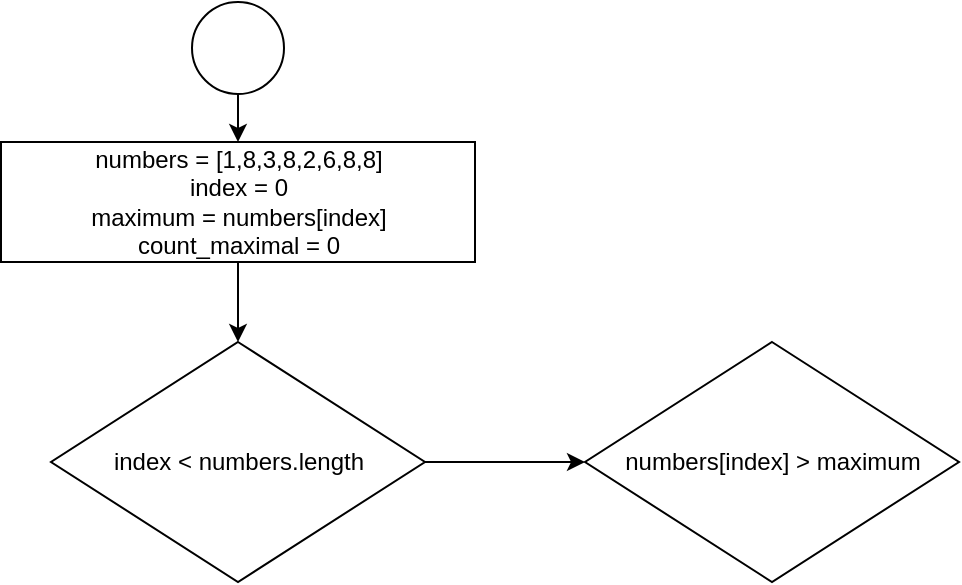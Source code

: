 <mxfile version="20.2.4" type="github">
  <diagram id="dywHlymTwKwzWPGsu9RK" name="Page-1">
    <mxGraphModel dx="946" dy="556" grid="1" gridSize="10" guides="1" tooltips="1" connect="1" arrows="1" fold="1" page="1" pageScale="1" pageWidth="827" pageHeight="1169" math="0" shadow="0">
      <root>
        <mxCell id="0" />
        <mxCell id="1" parent="0" />
        <mxCell id="pqvb9WANlRPgFnTCZOcP-5" value="" style="edgeStyle=orthogonalEdgeStyle;rounded=0;orthogonalLoop=1;jettySize=auto;html=1;" parent="1" source="pqvb9WANlRPgFnTCZOcP-3" target="pqvb9WANlRPgFnTCZOcP-4" edge="1">
          <mxGeometry relative="1" as="geometry" />
        </mxCell>
        <mxCell id="pqvb9WANlRPgFnTCZOcP-3" value="" style="ellipse;whiteSpace=wrap;html=1;aspect=fixed;" parent="1" vertex="1">
          <mxGeometry x="360" y="30" width="46" height="46" as="geometry" />
        </mxCell>
        <mxCell id="pqvb9WANlRPgFnTCZOcP-7" value="" style="edgeStyle=orthogonalEdgeStyle;rounded=0;orthogonalLoop=1;jettySize=auto;html=1;" parent="1" source="pqvb9WANlRPgFnTCZOcP-4" target="pqvb9WANlRPgFnTCZOcP-6" edge="1">
          <mxGeometry relative="1" as="geometry" />
        </mxCell>
        <mxCell id="pqvb9WANlRPgFnTCZOcP-4" value="numbers = [1,8,3,8,2,6,8,8]&lt;br&gt;index = 0&lt;br&gt;maximum = numbers[index]&lt;br&gt;count_maximal = 0" style="whiteSpace=wrap;html=1;" parent="1" vertex="1">
          <mxGeometry x="264.5" y="100" width="237" height="60" as="geometry" />
        </mxCell>
        <mxCell id="pqvb9WANlRPgFnTCZOcP-9" value="" style="edgeStyle=orthogonalEdgeStyle;rounded=0;orthogonalLoop=1;jettySize=auto;html=1;" parent="1" source="pqvb9WANlRPgFnTCZOcP-6" target="pqvb9WANlRPgFnTCZOcP-8" edge="1">
          <mxGeometry relative="1" as="geometry" />
        </mxCell>
        <mxCell id="pqvb9WANlRPgFnTCZOcP-6" value="index &amp;lt; numbers.length" style="rhombus;whiteSpace=wrap;html=1;" parent="1" vertex="1">
          <mxGeometry x="289.5" y="200" width="187" height="120" as="geometry" />
        </mxCell>
        <mxCell id="pqvb9WANlRPgFnTCZOcP-8" value="numbers[index] &amp;gt; maximum" style="rhombus;whiteSpace=wrap;html=1;" parent="1" vertex="1">
          <mxGeometry x="556.5" y="200" width="187" height="120" as="geometry" />
        </mxCell>
      </root>
    </mxGraphModel>
  </diagram>
</mxfile>
